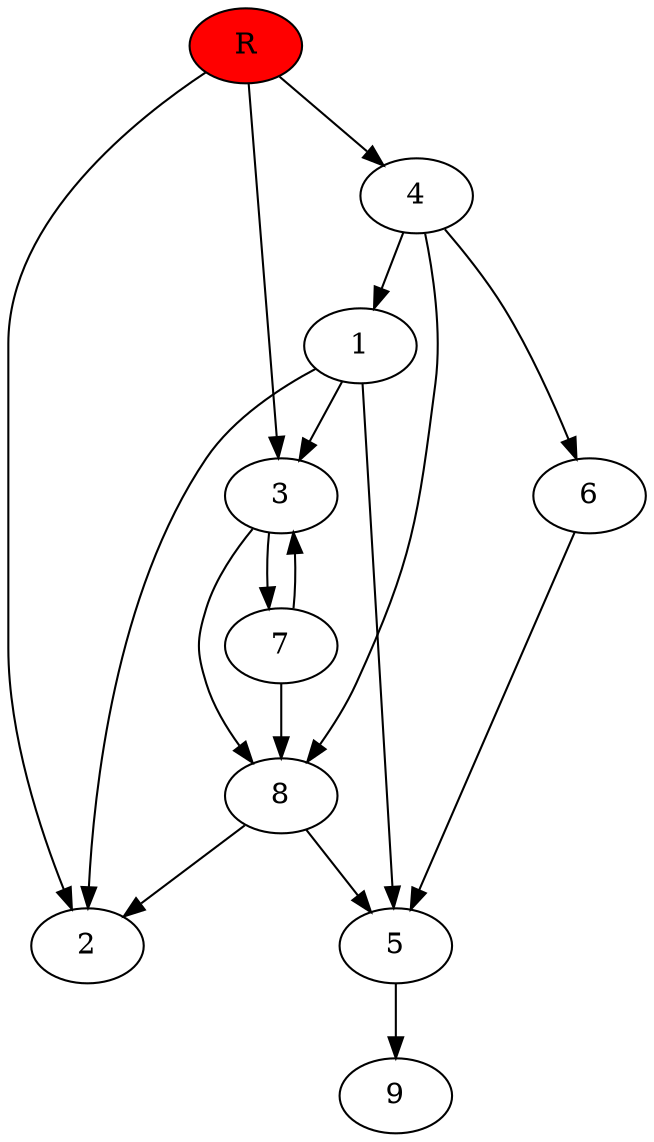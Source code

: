digraph prb3240 {
	1
	2
	3
	4
	5
	6
	7
	8
	R [fillcolor="#ff0000" style=filled]
	1 -> 2
	1 -> 3
	1 -> 5
	3 -> 7
	3 -> 8
	4 -> 1
	4 -> 6
	4 -> 8
	5 -> 9
	6 -> 5
	7 -> 3
	7 -> 8
	8 -> 2
	8 -> 5
	R -> 2
	R -> 3
	R -> 4
}
